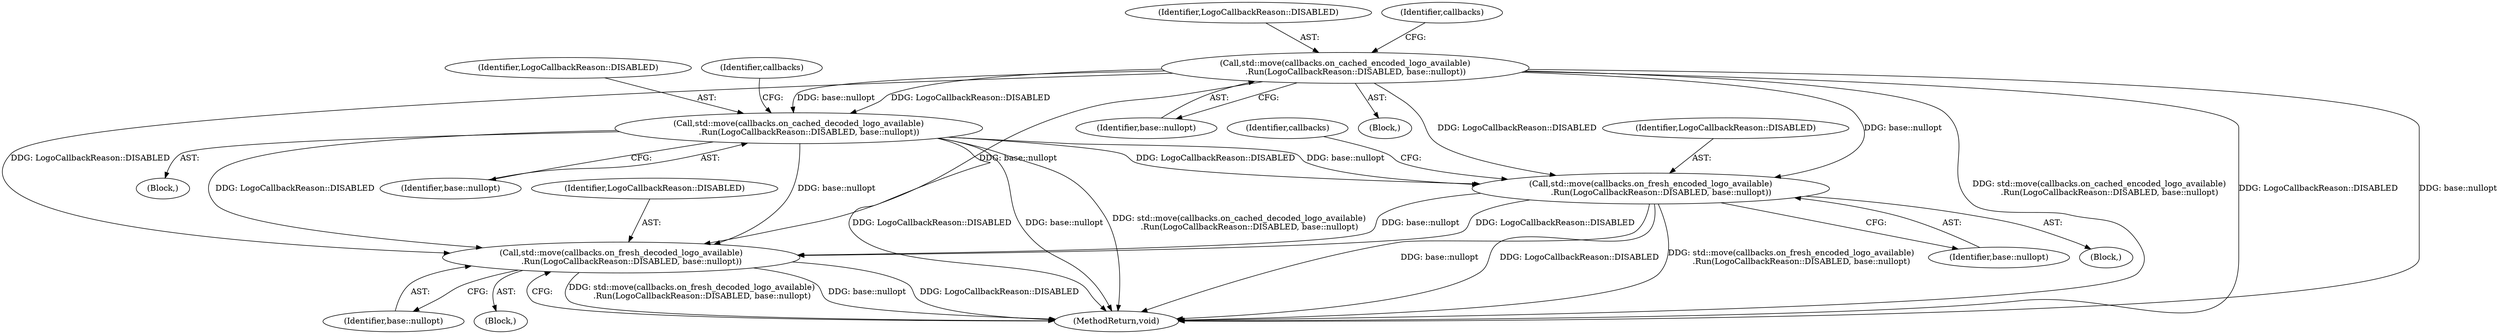 digraph "1_Chrome_deaa07bec5d105ffc546d37eba3da4cba341fc03_7@API" {
"1000108" [label="(Call,std::move(callbacks.on_cached_encoded_logo_available)\n        .Run(LogoCallbackReason::DISABLED, base::nullopt))"];
"1000116" [label="(Call,std::move(callbacks.on_cached_decoded_logo_available)\n        .Run(LogoCallbackReason::DISABLED, base::nullopt))"];
"1000124" [label="(Call,std::move(callbacks.on_fresh_encoded_logo_available)\n        .Run(LogoCallbackReason::DISABLED, base::nullopt))"];
"1000132" [label="(Call,std::move(callbacks.on_fresh_decoded_logo_available)\n        .Run(LogoCallbackReason::DISABLED, base::nullopt))"];
"1000131" [label="(Block,)"];
"1000135" [label="(MethodReturn,void)"];
"1000133" [label="(Identifier,LogoCallbackReason::DISABLED)"];
"1000132" [label="(Call,std::move(callbacks.on_fresh_decoded_logo_available)\n        .Run(LogoCallbackReason::DISABLED, base::nullopt))"];
"1000125" [label="(Identifier,LogoCallbackReason::DISABLED)"];
"1000124" [label="(Call,std::move(callbacks.on_fresh_encoded_logo_available)\n        .Run(LogoCallbackReason::DISABLED, base::nullopt))"];
"1000110" [label="(Identifier,base::nullopt)"];
"1000118" [label="(Identifier,base::nullopt)"];
"1000107" [label="(Block,)"];
"1000129" [label="(Identifier,callbacks)"];
"1000116" [label="(Call,std::move(callbacks.on_cached_decoded_logo_available)\n        .Run(LogoCallbackReason::DISABLED, base::nullopt))"];
"1000117" [label="(Identifier,LogoCallbackReason::DISABLED)"];
"1000109" [label="(Identifier,LogoCallbackReason::DISABLED)"];
"1000108" [label="(Call,std::move(callbacks.on_cached_encoded_logo_available)\n        .Run(LogoCallbackReason::DISABLED, base::nullopt))"];
"1000121" [label="(Identifier,callbacks)"];
"1000123" [label="(Block,)"];
"1000134" [label="(Identifier,base::nullopt)"];
"1000113" [label="(Identifier,callbacks)"];
"1000115" [label="(Block,)"];
"1000126" [label="(Identifier,base::nullopt)"];
"1000108" -> "1000107"  [label="AST: "];
"1000108" -> "1000110"  [label="CFG: "];
"1000109" -> "1000108"  [label="AST: "];
"1000110" -> "1000108"  [label="AST: "];
"1000113" -> "1000108"  [label="CFG: "];
"1000108" -> "1000135"  [label="DDG: std::move(callbacks.on_cached_encoded_logo_available)\n        .Run(LogoCallbackReason::DISABLED, base::nullopt)"];
"1000108" -> "1000135"  [label="DDG: LogoCallbackReason::DISABLED"];
"1000108" -> "1000135"  [label="DDG: base::nullopt"];
"1000108" -> "1000116"  [label="DDG: LogoCallbackReason::DISABLED"];
"1000108" -> "1000116"  [label="DDG: base::nullopt"];
"1000108" -> "1000124"  [label="DDG: LogoCallbackReason::DISABLED"];
"1000108" -> "1000124"  [label="DDG: base::nullopt"];
"1000108" -> "1000132"  [label="DDG: LogoCallbackReason::DISABLED"];
"1000108" -> "1000132"  [label="DDG: base::nullopt"];
"1000116" -> "1000115"  [label="AST: "];
"1000116" -> "1000118"  [label="CFG: "];
"1000117" -> "1000116"  [label="AST: "];
"1000118" -> "1000116"  [label="AST: "];
"1000121" -> "1000116"  [label="CFG: "];
"1000116" -> "1000135"  [label="DDG: LogoCallbackReason::DISABLED"];
"1000116" -> "1000135"  [label="DDG: base::nullopt"];
"1000116" -> "1000135"  [label="DDG: std::move(callbacks.on_cached_decoded_logo_available)\n        .Run(LogoCallbackReason::DISABLED, base::nullopt)"];
"1000116" -> "1000124"  [label="DDG: LogoCallbackReason::DISABLED"];
"1000116" -> "1000124"  [label="DDG: base::nullopt"];
"1000116" -> "1000132"  [label="DDG: LogoCallbackReason::DISABLED"];
"1000116" -> "1000132"  [label="DDG: base::nullopt"];
"1000124" -> "1000123"  [label="AST: "];
"1000124" -> "1000126"  [label="CFG: "];
"1000125" -> "1000124"  [label="AST: "];
"1000126" -> "1000124"  [label="AST: "];
"1000129" -> "1000124"  [label="CFG: "];
"1000124" -> "1000135"  [label="DDG: base::nullopt"];
"1000124" -> "1000135"  [label="DDG: LogoCallbackReason::DISABLED"];
"1000124" -> "1000135"  [label="DDG: std::move(callbacks.on_fresh_encoded_logo_available)\n        .Run(LogoCallbackReason::DISABLED, base::nullopt)"];
"1000124" -> "1000132"  [label="DDG: LogoCallbackReason::DISABLED"];
"1000124" -> "1000132"  [label="DDG: base::nullopt"];
"1000132" -> "1000131"  [label="AST: "];
"1000132" -> "1000134"  [label="CFG: "];
"1000133" -> "1000132"  [label="AST: "];
"1000134" -> "1000132"  [label="AST: "];
"1000135" -> "1000132"  [label="CFG: "];
"1000132" -> "1000135"  [label="DDG: std::move(callbacks.on_fresh_decoded_logo_available)\n        .Run(LogoCallbackReason::DISABLED, base::nullopt)"];
"1000132" -> "1000135"  [label="DDG: base::nullopt"];
"1000132" -> "1000135"  [label="DDG: LogoCallbackReason::DISABLED"];
}
